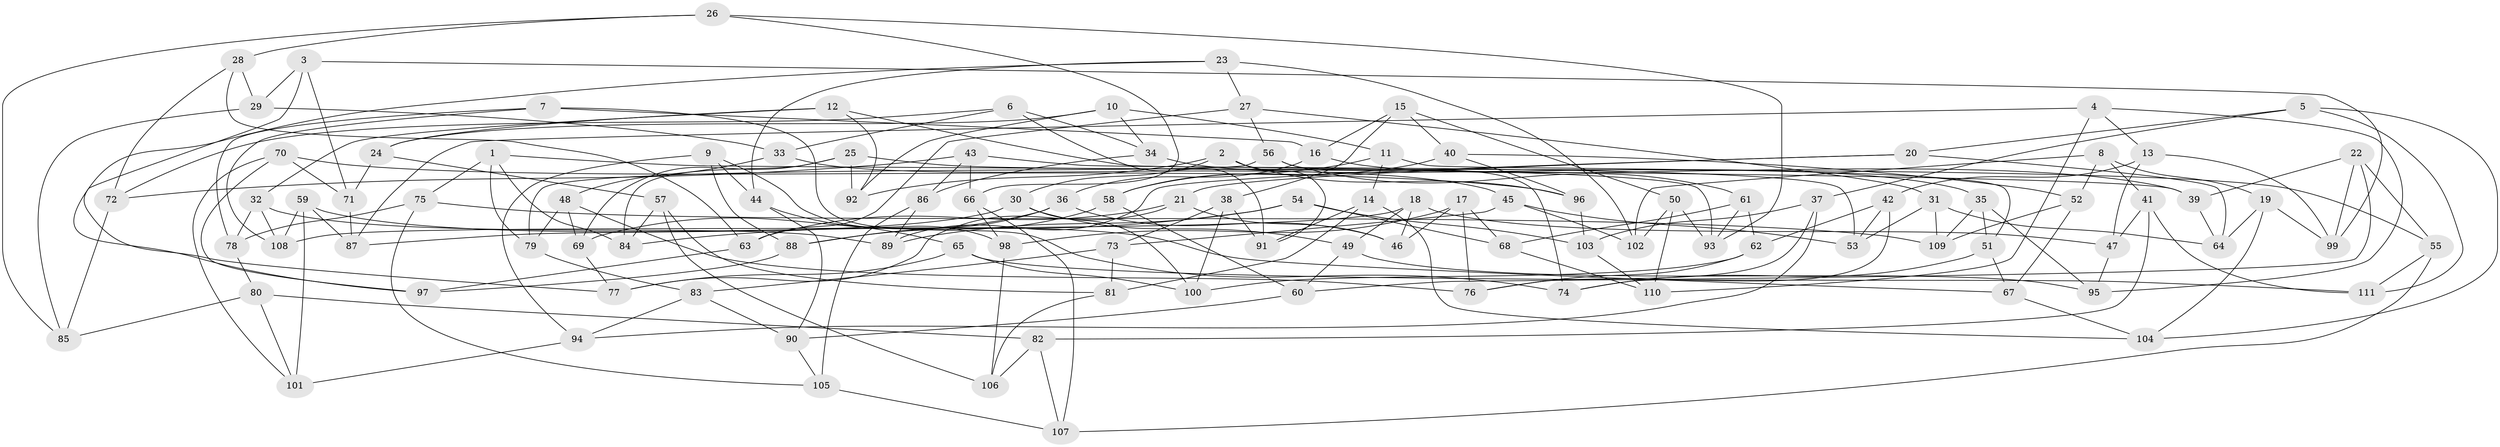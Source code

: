 // coarse degree distribution, {6: 0.5652173913043478, 4: 0.37681159420289856, 5: 0.043478260869565216, 3: 0.014492753623188406}
// Generated by graph-tools (version 1.1) at 2025/52/02/27/25 19:52:29]
// undirected, 111 vertices, 222 edges
graph export_dot {
graph [start="1"]
  node [color=gray90,style=filled];
  1;
  2;
  3;
  4;
  5;
  6;
  7;
  8;
  9;
  10;
  11;
  12;
  13;
  14;
  15;
  16;
  17;
  18;
  19;
  20;
  21;
  22;
  23;
  24;
  25;
  26;
  27;
  28;
  29;
  30;
  31;
  32;
  33;
  34;
  35;
  36;
  37;
  38;
  39;
  40;
  41;
  42;
  43;
  44;
  45;
  46;
  47;
  48;
  49;
  50;
  51;
  52;
  53;
  54;
  55;
  56;
  57;
  58;
  59;
  60;
  61;
  62;
  63;
  64;
  65;
  66;
  67;
  68;
  69;
  70;
  71;
  72;
  73;
  74;
  75;
  76;
  77;
  78;
  79;
  80;
  81;
  82;
  83;
  84;
  85;
  86;
  87;
  88;
  89;
  90;
  91;
  92;
  93;
  94;
  95;
  96;
  97;
  98;
  99;
  100;
  101;
  102;
  103;
  104;
  105;
  106;
  107;
  108;
  109;
  110;
  111;
  1 -- 39;
  1 -- 84;
  1 -- 75;
  1 -- 79;
  2 -- 92;
  2 -- 91;
  2 -- 30;
  2 -- 96;
  3 -- 99;
  3 -- 71;
  3 -- 77;
  3 -- 29;
  4 -- 95;
  4 -- 110;
  4 -- 87;
  4 -- 13;
  5 -- 20;
  5 -- 111;
  5 -- 37;
  5 -- 104;
  6 -- 34;
  6 -- 72;
  6 -- 33;
  6 -- 91;
  7 -- 74;
  7 -- 78;
  7 -- 108;
  7 -- 16;
  8 -- 19;
  8 -- 52;
  8 -- 102;
  8 -- 41;
  9 -- 44;
  9 -- 98;
  9 -- 94;
  9 -- 88;
  10 -- 92;
  10 -- 24;
  10 -- 34;
  10 -- 11;
  11 -- 51;
  11 -- 14;
  11 -- 58;
  12 -- 32;
  12 -- 53;
  12 -- 24;
  12 -- 92;
  13 -- 47;
  13 -- 42;
  13 -- 99;
  14 -- 81;
  14 -- 91;
  14 -- 104;
  15 -- 50;
  15 -- 40;
  15 -- 38;
  15 -- 16;
  16 -- 36;
  16 -- 39;
  17 -- 98;
  17 -- 76;
  17 -- 68;
  17 -- 46;
  18 -- 46;
  18 -- 108;
  18 -- 47;
  18 -- 49;
  19 -- 104;
  19 -- 64;
  19 -- 99;
  20 -- 64;
  20 -- 89;
  20 -- 21;
  21 -- 63;
  21 -- 46;
  21 -- 77;
  22 -- 60;
  22 -- 39;
  22 -- 99;
  22 -- 55;
  23 -- 27;
  23 -- 102;
  23 -- 97;
  23 -- 44;
  24 -- 71;
  24 -- 57;
  25 -- 69;
  25 -- 92;
  25 -- 55;
  25 -- 84;
  26 -- 28;
  26 -- 85;
  26 -- 93;
  26 -- 66;
  27 -- 63;
  27 -- 56;
  27 -- 31;
  28 -- 72;
  28 -- 63;
  28 -- 29;
  29 -- 33;
  29 -- 85;
  30 -- 87;
  30 -- 100;
  30 -- 49;
  31 -- 64;
  31 -- 109;
  31 -- 53;
  32 -- 108;
  32 -- 89;
  32 -- 78;
  33 -- 45;
  33 -- 48;
  34 -- 35;
  34 -- 86;
  35 -- 51;
  35 -- 95;
  35 -- 109;
  36 -- 69;
  36 -- 88;
  36 -- 46;
  37 -- 103;
  37 -- 94;
  37 -- 76;
  38 -- 73;
  38 -- 100;
  38 -- 91;
  39 -- 64;
  40 -- 58;
  40 -- 96;
  40 -- 52;
  41 -- 111;
  41 -- 47;
  41 -- 82;
  42 -- 53;
  42 -- 74;
  42 -- 62;
  43 -- 86;
  43 -- 93;
  43 -- 72;
  43 -- 66;
  44 -- 90;
  44 -- 65;
  45 -- 53;
  45 -- 73;
  45 -- 102;
  47 -- 95;
  48 -- 76;
  48 -- 79;
  48 -- 69;
  49 -- 95;
  49 -- 60;
  50 -- 102;
  50 -- 93;
  50 -- 110;
  51 -- 74;
  51 -- 67;
  52 -- 109;
  52 -- 67;
  54 -- 68;
  54 -- 84;
  54 -- 89;
  54 -- 103;
  55 -- 107;
  55 -- 111;
  56 -- 79;
  56 -- 61;
  56 -- 74;
  57 -- 106;
  57 -- 84;
  57 -- 81;
  58 -- 88;
  58 -- 60;
  59 -- 101;
  59 -- 108;
  59 -- 87;
  59 -- 67;
  60 -- 90;
  61 -- 62;
  61 -- 68;
  61 -- 93;
  62 -- 100;
  62 -- 76;
  63 -- 97;
  65 -- 111;
  65 -- 100;
  65 -- 77;
  66 -- 107;
  66 -- 98;
  67 -- 104;
  68 -- 110;
  69 -- 77;
  70 -- 97;
  70 -- 101;
  70 -- 71;
  70 -- 96;
  71 -- 87;
  72 -- 85;
  73 -- 81;
  73 -- 83;
  75 -- 105;
  75 -- 109;
  75 -- 78;
  78 -- 80;
  79 -- 83;
  80 -- 101;
  80 -- 82;
  80 -- 85;
  81 -- 106;
  82 -- 107;
  82 -- 106;
  83 -- 94;
  83 -- 90;
  86 -- 105;
  86 -- 89;
  88 -- 97;
  90 -- 105;
  94 -- 101;
  96 -- 103;
  98 -- 106;
  103 -- 110;
  105 -- 107;
}
